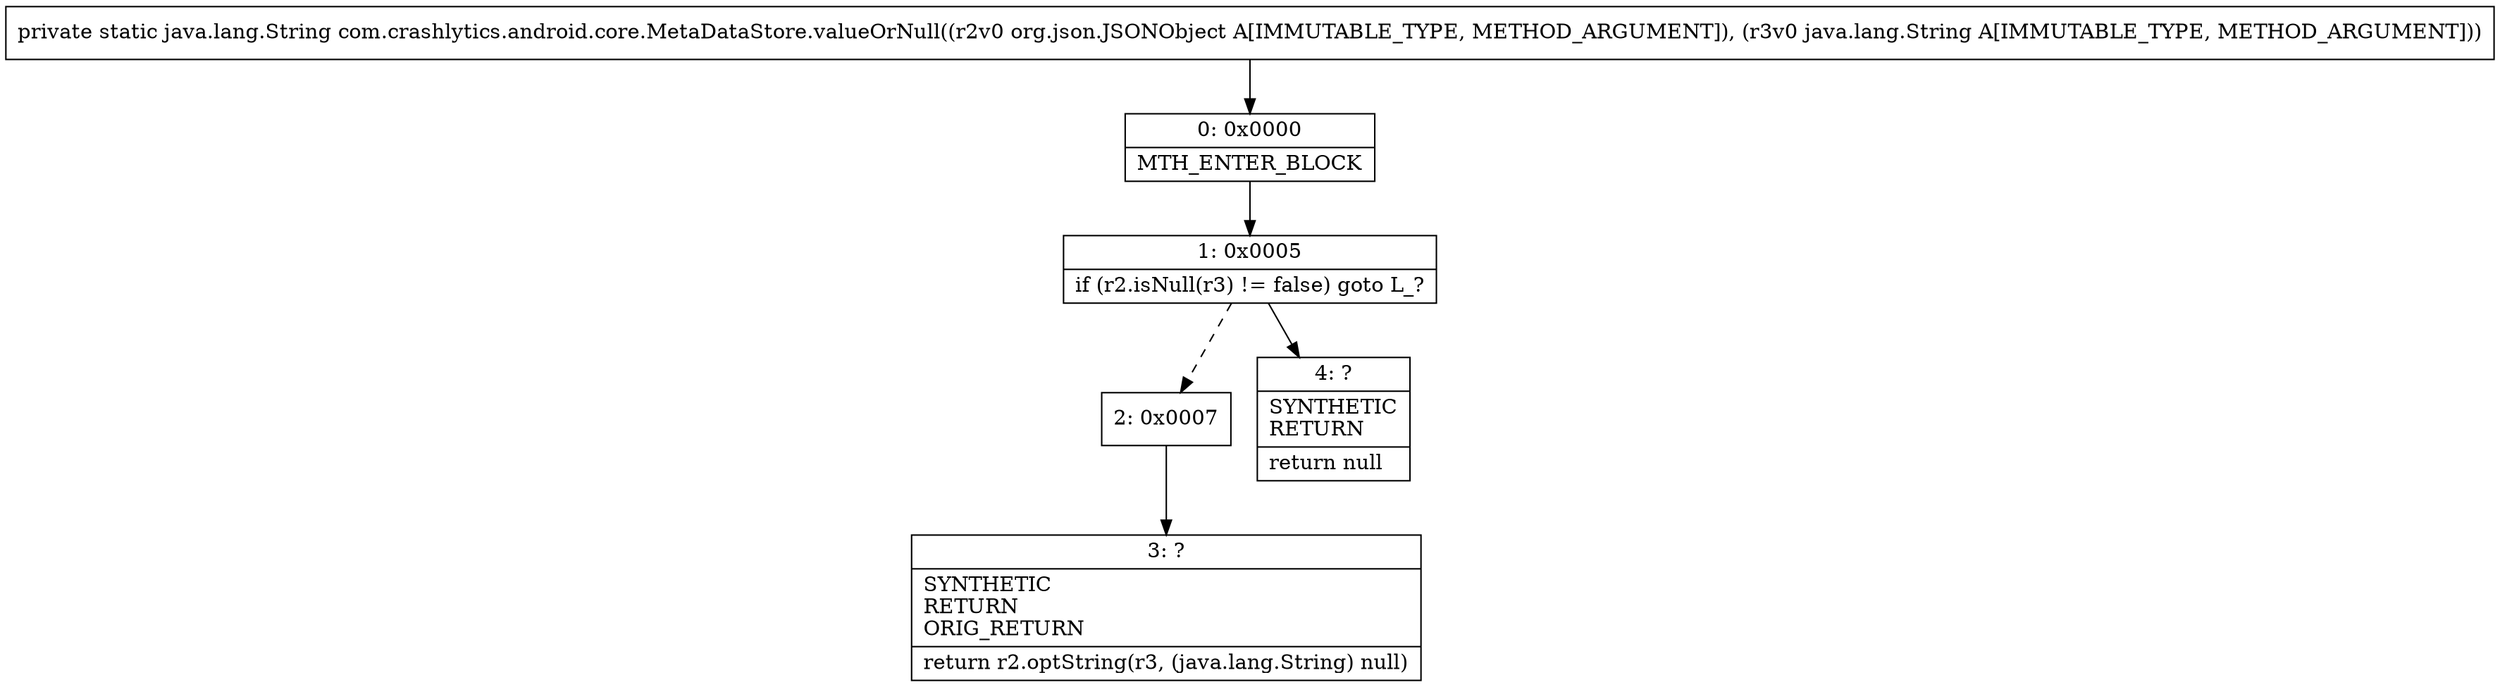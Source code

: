 digraph "CFG forcom.crashlytics.android.core.MetaDataStore.valueOrNull(Lorg\/json\/JSONObject;Ljava\/lang\/String;)Ljava\/lang\/String;" {
Node_0 [shape=record,label="{0\:\ 0x0000|MTH_ENTER_BLOCK\l}"];
Node_1 [shape=record,label="{1\:\ 0x0005|if (r2.isNull(r3) != false) goto L_?\l}"];
Node_2 [shape=record,label="{2\:\ 0x0007}"];
Node_3 [shape=record,label="{3\:\ ?|SYNTHETIC\lRETURN\lORIG_RETURN\l|return r2.optString(r3, (java.lang.String) null)\l}"];
Node_4 [shape=record,label="{4\:\ ?|SYNTHETIC\lRETURN\l|return null\l}"];
MethodNode[shape=record,label="{private static java.lang.String com.crashlytics.android.core.MetaDataStore.valueOrNull((r2v0 org.json.JSONObject A[IMMUTABLE_TYPE, METHOD_ARGUMENT]), (r3v0 java.lang.String A[IMMUTABLE_TYPE, METHOD_ARGUMENT])) }"];
MethodNode -> Node_0;
Node_0 -> Node_1;
Node_1 -> Node_2[style=dashed];
Node_1 -> Node_4;
Node_2 -> Node_3;
}

